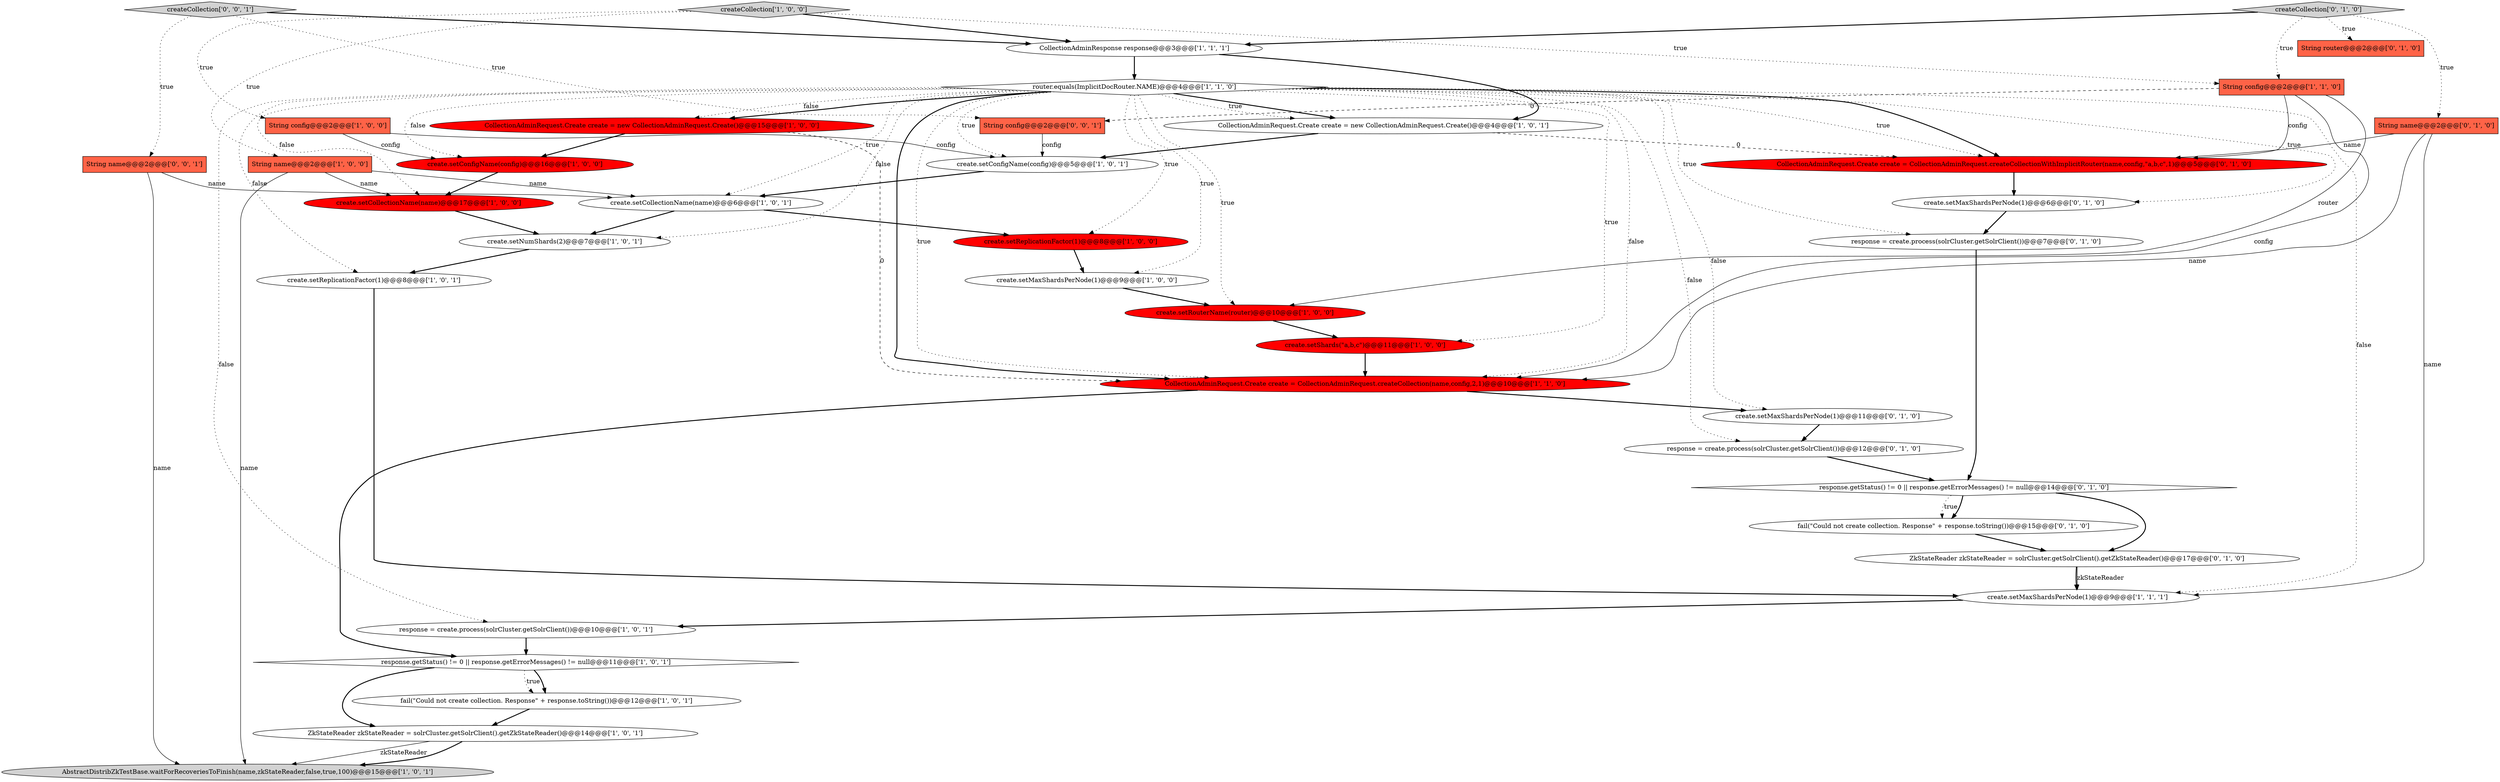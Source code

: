 digraph {
34 [style = filled, label = "create.setMaxShardsPerNode(1)@@@11@@@['0', '1', '0']", fillcolor = white, shape = ellipse image = "AAA0AAABBB2BBB"];
30 [style = filled, label = "String name@@@2@@@['0', '1', '0']", fillcolor = tomato, shape = box image = "AAA0AAABBB2BBB"];
22 [style = filled, label = "create.setReplicationFactor(1)@@@8@@@['1', '0', '0']", fillcolor = red, shape = ellipse image = "AAA1AAABBB1BBB"];
17 [style = filled, label = "create.setNumShards(2)@@@7@@@['1', '0', '1']", fillcolor = white, shape = ellipse image = "AAA0AAABBB1BBB"];
29 [style = filled, label = "createCollection['0', '1', '0']", fillcolor = lightgray, shape = diamond image = "AAA0AAABBB2BBB"];
14 [style = filled, label = "response = create.process(solrCluster.getSolrClient())@@@10@@@['1', '0', '1']", fillcolor = white, shape = ellipse image = "AAA0AAABBB1BBB"];
5 [style = filled, label = "String name@@@2@@@['1', '0', '0']", fillcolor = tomato, shape = box image = "AAA0AAABBB1BBB"];
12 [style = filled, label = "create.setMaxShardsPerNode(1)@@@9@@@['1', '0', '0']", fillcolor = white, shape = ellipse image = "AAA0AAABBB1BBB"];
9 [style = filled, label = "CollectionAdminRequest.Create create = CollectionAdminRequest.createCollection(name,config,2,1)@@@10@@@['1', '1', '0']", fillcolor = red, shape = ellipse image = "AAA1AAABBB1BBB"];
36 [style = filled, label = "createCollection['0', '0', '1']", fillcolor = lightgray, shape = diamond image = "AAA0AAABBB3BBB"];
13 [style = filled, label = "create.setMaxShardsPerNode(1)@@@9@@@['1', '1', '1']", fillcolor = white, shape = ellipse image = "AAA0AAABBB1BBB"];
23 [style = filled, label = "String config@@@2@@@['1', '1', '0']", fillcolor = tomato, shape = box image = "AAA0AAABBB1BBB"];
3 [style = filled, label = "create.setConfigName(config)@@@5@@@['1', '0', '1']", fillcolor = white, shape = ellipse image = "AAA0AAABBB1BBB"];
31 [style = filled, label = "create.setMaxShardsPerNode(1)@@@6@@@['0', '1', '0']", fillcolor = white, shape = ellipse image = "AAA0AAABBB2BBB"];
11 [style = filled, label = "create.setReplicationFactor(1)@@@8@@@['1', '0', '1']", fillcolor = white, shape = ellipse image = "AAA0AAABBB1BBB"];
19 [style = filled, label = "create.setRouterName(router)@@@10@@@['1', '0', '0']", fillcolor = red, shape = ellipse image = "AAA1AAABBB1BBB"];
18 [style = filled, label = "ZkStateReader zkStateReader = solrCluster.getSolrClient().getZkStateReader()@@@14@@@['1', '0', '1']", fillcolor = white, shape = ellipse image = "AAA0AAABBB1BBB"];
6 [style = filled, label = "AbstractDistribZkTestBase.waitForRecoveriesToFinish(name,zkStateReader,false,true,100)@@@15@@@['1', '0', '1']", fillcolor = lightgray, shape = ellipse image = "AAA0AAABBB1BBB"];
21 [style = filled, label = "CollectionAdminRequest.Create create = new CollectionAdminRequest.Create()@@@4@@@['1', '0', '1']", fillcolor = white, shape = ellipse image = "AAA0AAABBB1BBB"];
37 [style = filled, label = "String name@@@2@@@['0', '0', '1']", fillcolor = tomato, shape = box image = "AAA0AAABBB3BBB"];
28 [style = filled, label = "response.getStatus() != 0 || response.getErrorMessages() != null@@@14@@@['0', '1', '0']", fillcolor = white, shape = diamond image = "AAA0AAABBB2BBB"];
24 [style = filled, label = "create.setConfigName(config)@@@16@@@['1', '0', '0']", fillcolor = red, shape = ellipse image = "AAA1AAABBB1BBB"];
20 [style = filled, label = "CollectionAdminResponse response@@@3@@@['1', '1', '1']", fillcolor = white, shape = ellipse image = "AAA0AAABBB1BBB"];
32 [style = filled, label = "response = create.process(solrCluster.getSolrClient())@@@12@@@['0', '1', '0']", fillcolor = white, shape = ellipse image = "AAA0AAABBB2BBB"];
8 [style = filled, label = "fail(\"Could not create collection. Response\" + response.toString())@@@12@@@['1', '0', '1']", fillcolor = white, shape = ellipse image = "AAA0AAABBB1BBB"];
4 [style = filled, label = "create.setCollectionName(name)@@@17@@@['1', '0', '0']", fillcolor = red, shape = ellipse image = "AAA1AAABBB1BBB"];
1 [style = filled, label = "String config@@@2@@@['1', '0', '0']", fillcolor = tomato, shape = box image = "AAA0AAABBB1BBB"];
7 [style = filled, label = "create.setShards(\"a,b,c\")@@@11@@@['1', '0', '0']", fillcolor = red, shape = ellipse image = "AAA1AAABBB1BBB"];
0 [style = filled, label = "createCollection['1', '0', '0']", fillcolor = lightgray, shape = diamond image = "AAA0AAABBB1BBB"];
26 [style = filled, label = "ZkStateReader zkStateReader = solrCluster.getSolrClient().getZkStateReader()@@@17@@@['0', '1', '0']", fillcolor = white, shape = ellipse image = "AAA0AAABBB2BBB"];
35 [style = filled, label = "response = create.process(solrCluster.getSolrClient())@@@7@@@['0', '1', '0']", fillcolor = white, shape = ellipse image = "AAA0AAABBB2BBB"];
15 [style = filled, label = "create.setCollectionName(name)@@@6@@@['1', '0', '1']", fillcolor = white, shape = ellipse image = "AAA0AAABBB1BBB"];
2 [style = filled, label = "response.getStatus() != 0 || response.getErrorMessages() != null@@@11@@@['1', '0', '1']", fillcolor = white, shape = diamond image = "AAA0AAABBB1BBB"];
10 [style = filled, label = "router.equals(ImplicitDocRouter.NAME)@@@4@@@['1', '1', '0']", fillcolor = white, shape = diamond image = "AAA0AAABBB1BBB"];
38 [style = filled, label = "String config@@@2@@@['0', '0', '1']", fillcolor = tomato, shape = box image = "AAA0AAABBB3BBB"];
25 [style = filled, label = "String router@@@2@@@['0', '1', '0']", fillcolor = tomato, shape = box image = "AAA0AAABBB2BBB"];
27 [style = filled, label = "CollectionAdminRequest.Create create = CollectionAdminRequest.createCollectionWithImplicitRouter(name,config,\"a,b,c\",1)@@@5@@@['0', '1', '0']", fillcolor = red, shape = ellipse image = "AAA1AAABBB2BBB"];
33 [style = filled, label = "fail(\"Could not create collection. Response\" + response.toString())@@@15@@@['0', '1', '0']", fillcolor = white, shape = ellipse image = "AAA0AAABBB2BBB"];
16 [style = filled, label = "CollectionAdminRequest.Create create = new CollectionAdminRequest.Create()@@@15@@@['1', '0', '0']", fillcolor = red, shape = ellipse image = "AAA1AAABBB1BBB"];
23->38 [style = dashed, label="0"];
0->5 [style = dotted, label="true"];
5->6 [style = solid, label="name"];
23->9 [style = solid, label="config"];
10->31 [style = dotted, label="true"];
10->3 [style = dotted, label="true"];
29->23 [style = dotted, label="true"];
36->38 [style = dotted, label="true"];
36->20 [style = bold, label=""];
7->9 [style = bold, label=""];
15->17 [style = bold, label=""];
31->35 [style = bold, label=""];
30->27 [style = solid, label="name"];
11->13 [style = bold, label=""];
10->13 [style = dotted, label="false"];
18->6 [style = solid, label="zkStateReader"];
30->13 [style = solid, label="name"];
34->32 [style = bold, label=""];
10->16 [style = dotted, label="false"];
13->14 [style = bold, label=""];
2->8 [style = dotted, label="true"];
21->3 [style = bold, label=""];
1->3 [style = solid, label="config"];
30->9 [style = solid, label="name"];
9->2 [style = bold, label=""];
37->15 [style = solid, label="name"];
8->18 [style = bold, label=""];
37->6 [style = solid, label="name"];
38->3 [style = solid, label="config"];
27->31 [style = bold, label=""];
2->18 [style = bold, label=""];
10->21 [style = bold, label=""];
10->32 [style = dotted, label="false"];
26->13 [style = bold, label=""];
35->28 [style = bold, label=""];
29->20 [style = bold, label=""];
0->20 [style = bold, label=""];
10->9 [style = dotted, label="false"];
5->15 [style = solid, label="name"];
10->24 [style = dotted, label="false"];
4->17 [style = bold, label=""];
21->27 [style = dashed, label="0"];
16->24 [style = bold, label=""];
5->4 [style = solid, label="name"];
26->13 [style = solid, label="zkStateReader"];
28->26 [style = bold, label=""];
10->9 [style = dotted, label="true"];
36->37 [style = dotted, label="true"];
10->35 [style = dotted, label="true"];
15->22 [style = bold, label=""];
33->26 [style = bold, label=""];
23->19 [style = solid, label="router"];
10->16 [style = bold, label=""];
18->6 [style = bold, label=""];
10->19 [style = dotted, label="true"];
10->17 [style = dotted, label="false"];
1->24 [style = solid, label="config"];
14->2 [style = bold, label=""];
10->9 [style = bold, label=""];
0->23 [style = dotted, label="true"];
29->25 [style = dotted, label="true"];
0->1 [style = dotted, label="true"];
10->12 [style = dotted, label="true"];
10->27 [style = bold, label=""];
28->33 [style = dotted, label="true"];
10->14 [style = dotted, label="false"];
3->15 [style = bold, label=""];
23->27 [style = solid, label="config"];
20->10 [style = bold, label=""];
20->21 [style = bold, label=""];
10->15 [style = dotted, label="true"];
24->4 [style = bold, label=""];
10->11 [style = dotted, label="false"];
28->33 [style = bold, label=""];
16->9 [style = dashed, label="0"];
22->12 [style = bold, label=""];
29->30 [style = dotted, label="true"];
10->4 [style = dotted, label="false"];
10->22 [style = dotted, label="true"];
10->27 [style = dotted, label="true"];
12->19 [style = bold, label=""];
10->21 [style = dotted, label="true"];
32->28 [style = bold, label=""];
19->7 [style = bold, label=""];
10->34 [style = dotted, label="false"];
10->7 [style = dotted, label="true"];
2->8 [style = bold, label=""];
17->11 [style = bold, label=""];
9->34 [style = bold, label=""];
}
